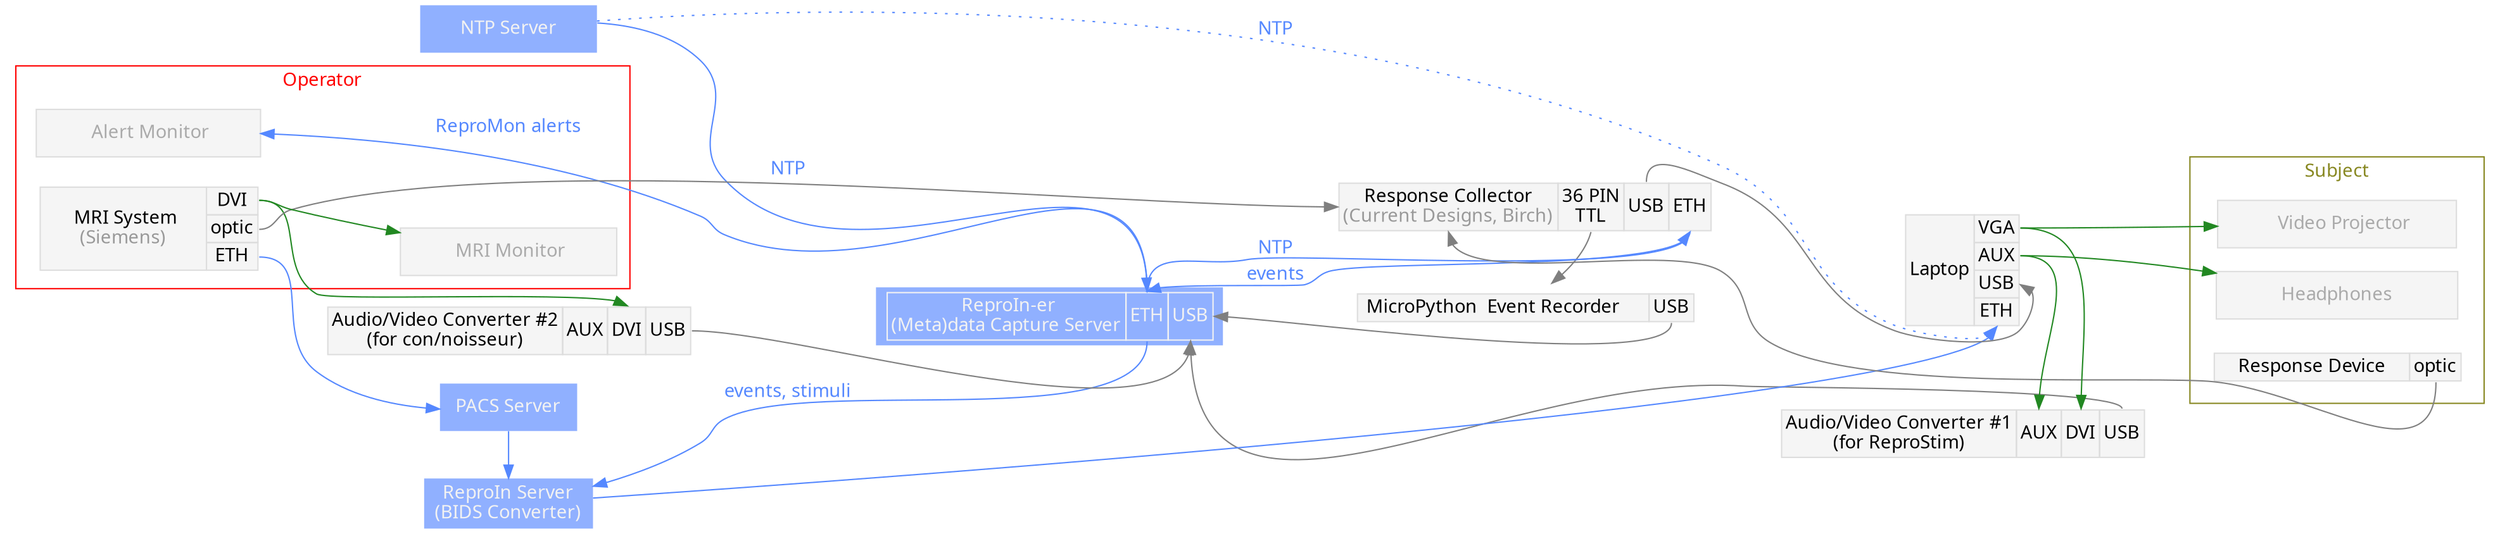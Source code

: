 digraph graphname {
    //newrank=true;
//    size="14,8";
    graph [fontname = "sans", margin=0, splines=spline];
    rankdir="LR";
    node [fontname = "sans", style=filled];
    edge [fontname = "sans", color=gray50];
    ntp[label="      NTP Server      ", shape=none, fillcolor="#90B0FF", color=none, fontcolor=gray95]
    aud[
        label =<<TABLE BORDER="0" CELLBORDER="1" CELLSPACING="0" BGCOLOR="grey96">
                <TR>
                    <TD PORT="a">Audio/Video Converter #1<br/>(for ReproStim)</TD>
					<TD PORT="aux">AUX</TD>
                    <TD PORT="dvi">DVI</TD>
                    <TD PORT="usb">USB</TD>
                </TR>
            </TABLE>>
            fillcolor=none;
            shape=none;
            color="#DDDDDD",
    ];
    eve[
        label =<<TABLE BORDER="0" CELLBORDER="1" CELLSPACING="0" BGCOLOR="grey96">
                <TR>
                    <TD> MicroPython  Event Recorder     </TD>
                    <TD PORT="usb">USB</TD>
                </TR>
            </TABLE>>
            fillcolor=none;
            shape=none;
            color="#DDDDDD",
    ];
    dat[label="Data Capture Server", shape=none, fillcolor="#90B0FF", color=none, fontcolor=gray95];
    dat[
        label =<<TABLE BORDER="0" CELLBORDER="1" CELLSPACING="0">
                <TR>
                    <TD PORT="a"> ReproIn-er<BR/>(Meta)data Capture Server</TD>
                    <TD PORT="eth">ETH</TD>
					<TD PORT="usb">USB</TD>
                </TR>
            </TABLE>>
            fillcolor="#90B0FF";
            shape=none;
            color=gray95,
    ];

	// shape=box, color="#BBBBBB", fillcolor=grey93];
	pac[label=" PACS Server ", shape=none, fillcolor="#90B0FF", color=none, fontcolor=gray95];
//    pac[
//        label =<<TABLE BORDER="0" CELLBORDER="1" CELLSPACING="0" BGCOLOR="grey96">
//                <TR>
//                    <TD PORT="a">       PACS Server        </TD>
//                    <TD PORT="eth">ETH</TD>
//                </TR>
//            </TABLE>>
//            fillcolor=none;
//            shape=none;
//            color="#DDDDDD",
//    ];
    bid[label="ReproIn Server\n(BIDS Converter)", shape=none, fillcolor="#90B0FF", color=none, fontcolor=gray95];
		// shape=box, color="#BBBBBB", fillcolor=grey93];
    dis[
        label =<<TABLE BORDER="0" CELLBORDER="1" CELLSPACING="0" BGCOLOR="grey96">
                <TR>
                    <TD PORT="a">Audio/Video Converter #2<br/>(for con/noisseur)</TD>
                    <TD PORT="aux">AUX</TD>
                    <TD PORT="dvi">DVI</TD>
                    <TD PORT="usb">USB</TD>
                </TR>
            </TABLE>>
            fillcolor=none;
            shape=none;
            color="#DDDDDD",
    ];
    rec[
        label =<<TABLE BORDER="0" CELLBORDER="1" CELLSPACING="0" BGCOLOR="grey96">
                <TR>
                    <TD PORT="a">Response Collector<BR/><FONT COLOR="#999999">(Current Designs, Birch)</FONT></TD>
                    <TD PORT="ttl">36 PIN<BR/>TTL</TD>
					<TD PORT="usb">USB</TD>
					<TD PORT="eth">ETH</TD>
                </TR>
            </TABLE>>
            fillcolor=none;
            shape=none;
            color="#DDDDDD",
    ];
    subgraph cluster_operator {
        label="Operator";
        fontcolor=red;
        color=red;
        margin=10;

        mrm[label="         MRI Monitor        ", shape=box, color="#DDDDDD", fillcolor=grey96, fontcolor="#AAAAAA"];
        mri[
            label =<<TABLE BORDER="0" CELLBORDER="1" CELLSPACING="0" BGCOLOR="grey96">
                    <TR><TD ROWSPAN="4">      MRI System     <BR/><FONT COLOR="#999999">(Siemens)</FONT></TD></TR>
					<TR>
                        <TD PORT="dvi">DVI</TD>
                    </TR>
                    <TR>
                        <TD PORT="optic">optic</TD>
                    </TR>
                    <TR>
                        <TD PORT="eth">ETH</TD>
                    </TR>
			
					</TABLE>>
                fillcolor=none,
                shape=none,
                color="#DDDDDD",
        ];
        ale[label="         Alert Monitor        ", shape=box, color="#DDDDDD", fillcolor=grey96, fontcolor="#AAAAAA"];
    }

    subgraph cluster_subject {
        label="Subject";
        fontcolor="#888822";
        color="#888822";
        margin=10;

        vid[label="          Video Projector       ", shape=box, color="#DDDDDD", fillcolor=grey96, fontcolor="#AAAAAA"];
        hea[label="           Headphones           ", shape=box, color="#DDDDDD", fillcolor=grey96, fontcolor="#AAAAAA"];
        res[
            label =<<TABLE BORDER="0" CELLBORDER="1" CELLSPACING="0" BGCOLOR="grey96">
                    <TR>
                        <TD>    Response Device    </TD>
                        <TD PORT="optic">optic</TD>
                    </TR>
                </TABLE>>
                fillcolor=none;
                shape=none;
                color="#DDDDDD",
        ];
    }

	subgraph cluster_experimenter {
        label="Experimenter";
        fontcolor="#22AA22";
        color="#22AA22";
        margin=10;

        per[
            label =<<TABLE BORDER="0" CELLBORDER="1" CELLSPACING="0" BGCOLOR="grey96">
                    <TR><TD ROWSPAN="5">Laptop</TD></TR>
                    <TR>
                        <TD PORT="vga">VGA</TD>
                    </TR>
                    <TR>
                        <TD PORT="aux">AUX</TD>
                    </TR>
                    <TR>
                        <TD PORT="usb">USB</TD>
                    </TR>
                    <TR>
                        <TD PORT="eth">ETH</TD>
                    </TR>
				</TABLE>>
                fillcolor=none;
                shape=none;
                color="#DDDDDD",
        ];
	}

    mri:dvi -> mrm[//constraint=false,
				   color="#228822"];
    per:vga -> vid[color="#228822"];
    per:aux -> hea[color="#228822"];
	rec:usb -> per:usb;
	dat:eth -> rec:eth[label="NTP", color="#5588FF", fontcolor="#5588FF"];
	rec:eth -> dat:eth[label="events", color="#5588FF", fontcolor="#5588FF"];
    mri:optic -> rec:a;
    res:optic -> rec:a;
    rec:ttl -> eve;
    eve:usb -> dat:usb;
    mri:dvi -> dis:dvi[color="#228822"];
    per:vga -> aud:dvi[color="#228822",
					 //weight=5
					 ];
    per:aux -> aud:aux[color="#228822"];
    mri:eth -> pac[color="#5588FF", fontcolor="#5588FF"];
    pac -> bid[color="#5588FF", fontcolor="#5588FF"];
    dat:eth -> bid[label="events, stimuli", color="#5588FF", fontcolor="#5588FF"];
    dis:usb -> dat:usb;
    ntp:eth -> dat:eth[label="NTP",
			   color="#5588FF", fontcolor="#5588FF"];
    aud:usb -> dat:usb;
    dat:eth -> ale[label="ReproMon alerts", // weight=3,
				   color="#5588FF", fontcolor="#5588FF"];
	bid -> per:eth[color="#5588FF", fontcolor="#5588FF"];
	ntp -> per:eth[label="NTP",
			   color="#5588FF", fontcolor="#5588FF", style="dotted"];
    //{ rank=same; op1; op2; }
//    { rank=same; aud; rec; dis; pac; eve}
    //{ rank=same; aud; rec; dis; pac; vid; hea; res }
    //{ rank=same; aud; rec; dis; pac; hea; vid; res}
    //{ rank=same; mri; pac; }
	//    { rank=same; ntp; dat; bid; }
	{ rank=same; ntp; bid; pac; }
	{ rank=same; eve; rec; }
	{ rank=same; aud; per; }  // laptop and recording nearby
    //{ rank=same; dvi; aux; vga; }
    //{ rank=same; per; mri; mrm; vid; hea; res; }
    //{ rank=same; cluster_subject; cluster_operator; }
}
